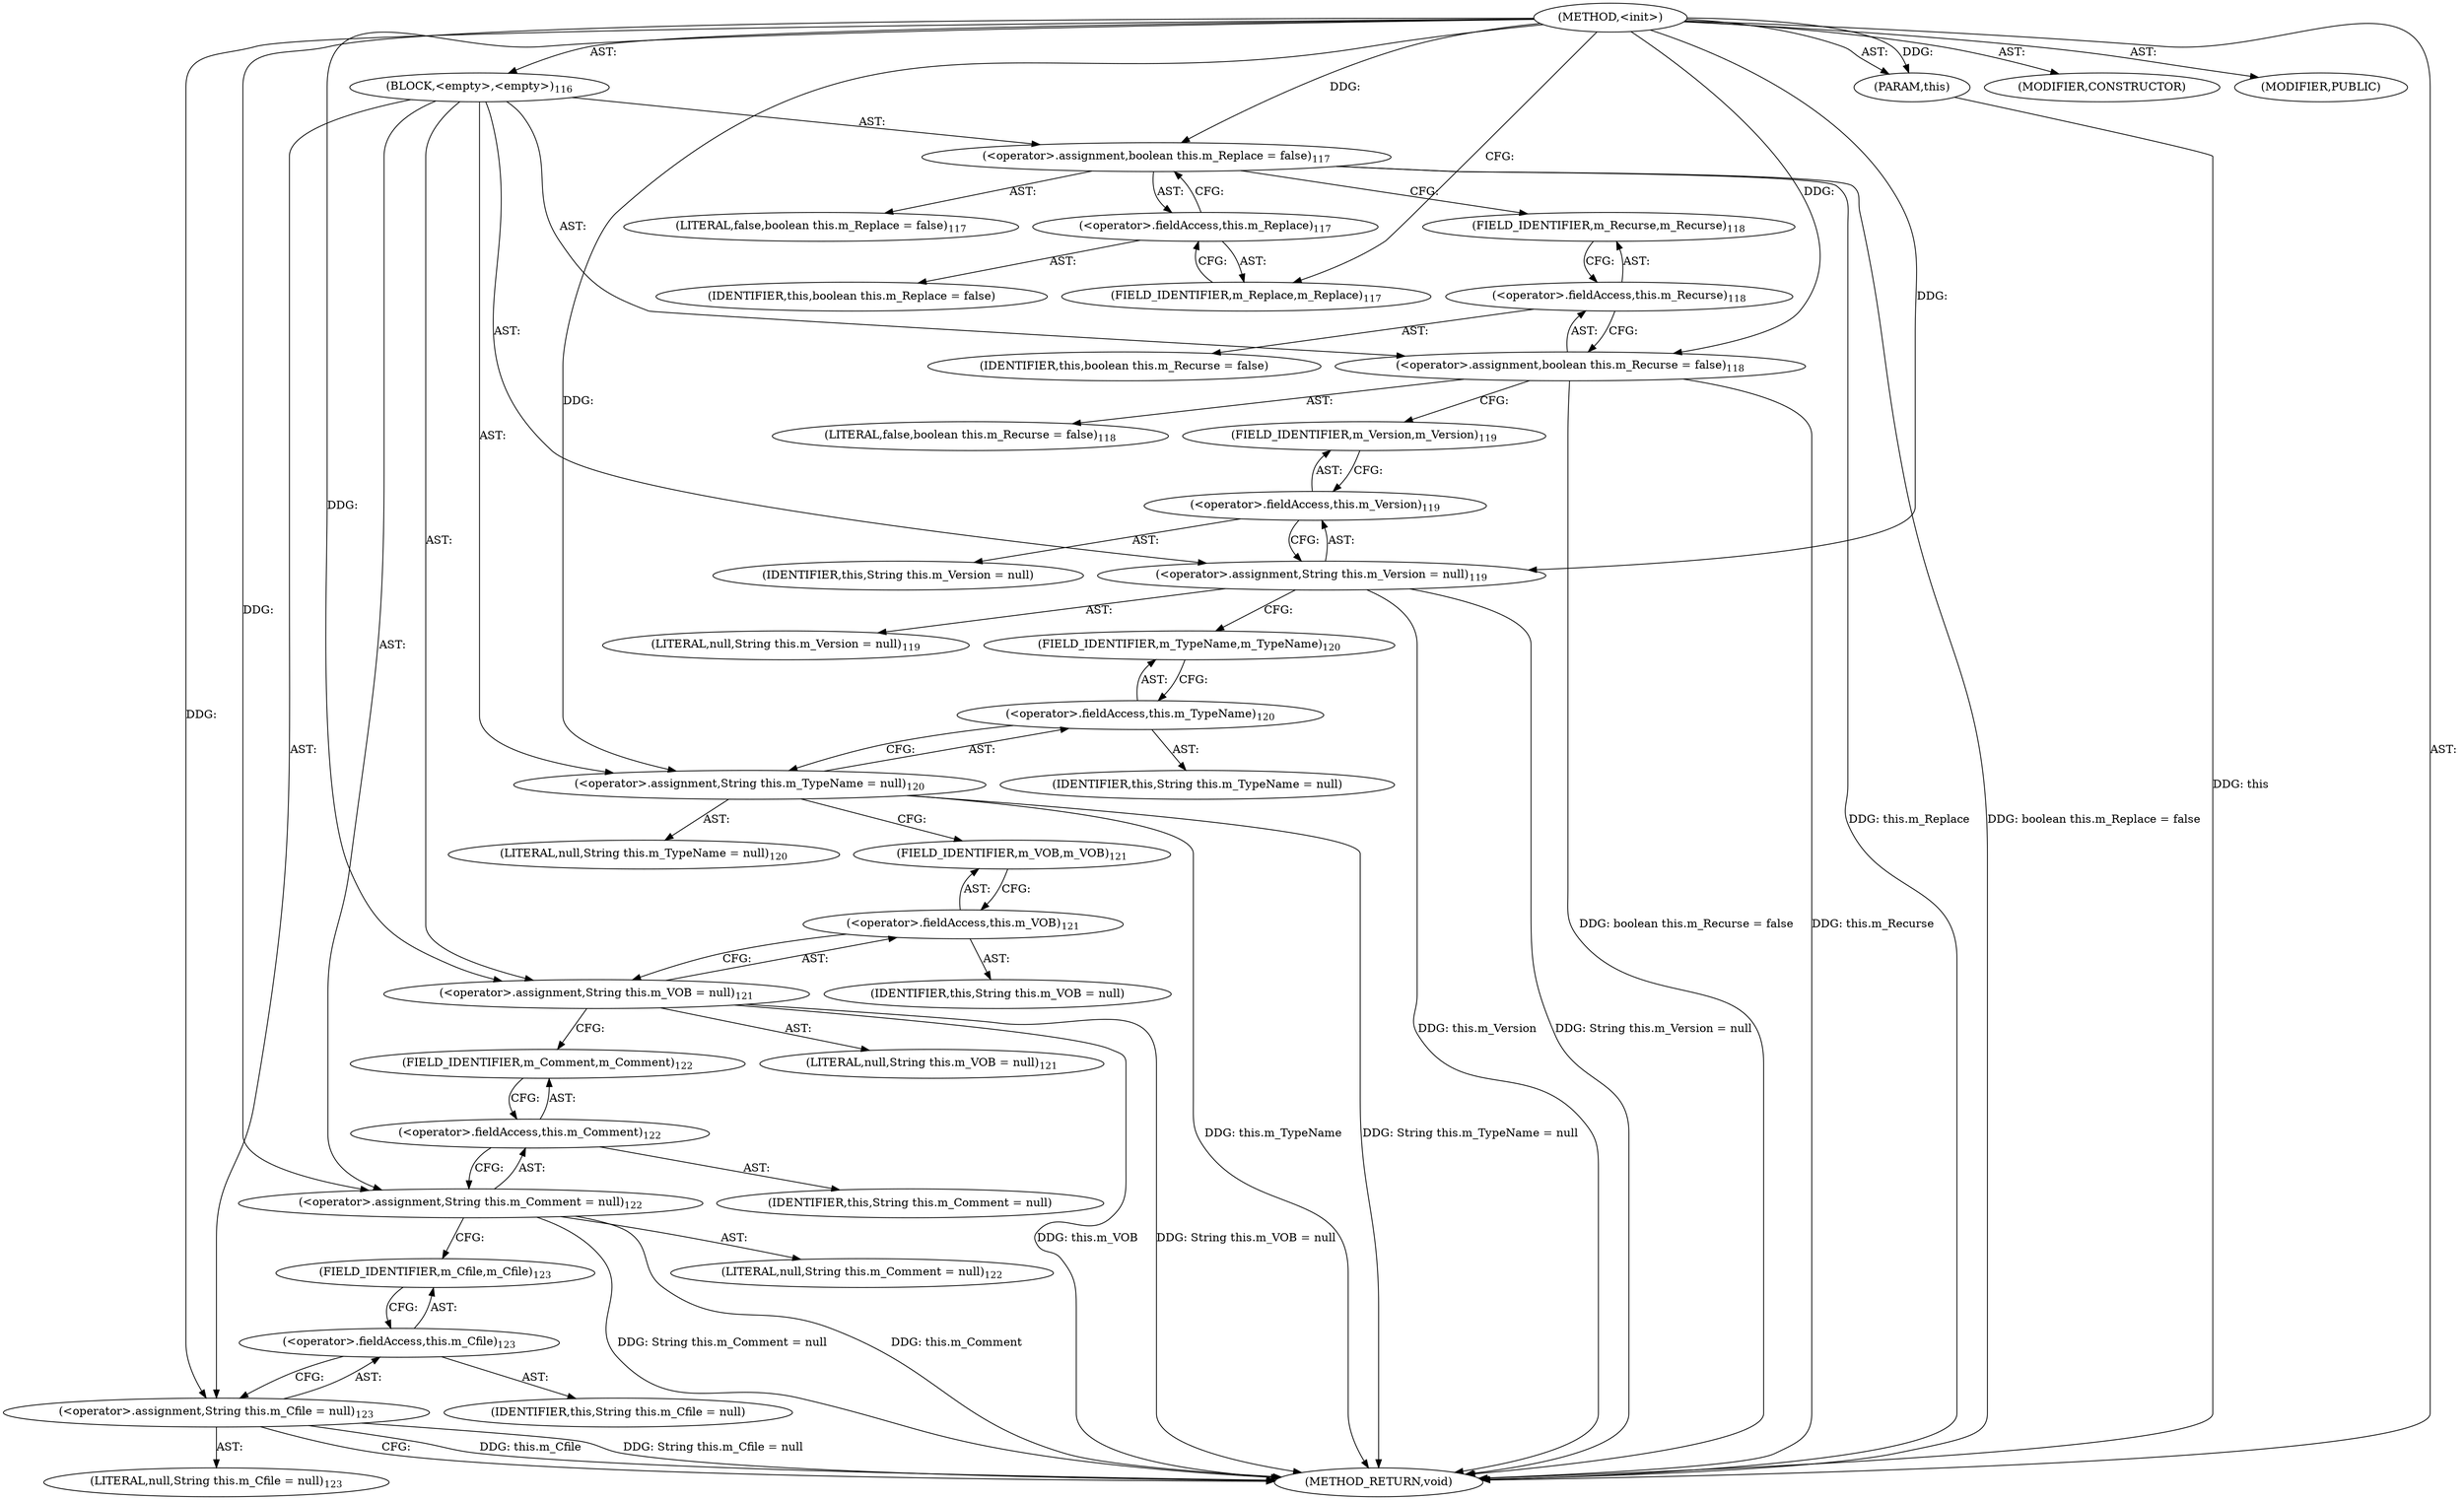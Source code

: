 digraph "&lt;init&gt;" {  
"111669149716" [label = <(METHOD,&lt;init&gt;)> ]
"115964117024" [label = <(PARAM,this)> ]
"25769803814" [label = <(BLOCK,&lt;empty&gt;,&lt;empty&gt;)<SUB>116</SUB>> ]
"30064771187" [label = <(&lt;operator&gt;.assignment,boolean this.m_Replace = false)<SUB>117</SUB>> ]
"30064771188" [label = <(&lt;operator&gt;.fieldAccess,this.m_Replace)<SUB>117</SUB>> ]
"68719476827" [label = <(IDENTIFIER,this,boolean this.m_Replace = false)> ]
"55834574868" [label = <(FIELD_IDENTIFIER,m_Replace,m_Replace)<SUB>117</SUB>> ]
"90194313232" [label = <(LITERAL,false,boolean this.m_Replace = false)<SUB>117</SUB>> ]
"30064771189" [label = <(&lt;operator&gt;.assignment,boolean this.m_Recurse = false)<SUB>118</SUB>> ]
"30064771190" [label = <(&lt;operator&gt;.fieldAccess,this.m_Recurse)<SUB>118</SUB>> ]
"68719476828" [label = <(IDENTIFIER,this,boolean this.m_Recurse = false)> ]
"55834574869" [label = <(FIELD_IDENTIFIER,m_Recurse,m_Recurse)<SUB>118</SUB>> ]
"90194313233" [label = <(LITERAL,false,boolean this.m_Recurse = false)<SUB>118</SUB>> ]
"30064771191" [label = <(&lt;operator&gt;.assignment,String this.m_Version = null)<SUB>119</SUB>> ]
"30064771192" [label = <(&lt;operator&gt;.fieldAccess,this.m_Version)<SUB>119</SUB>> ]
"68719476829" [label = <(IDENTIFIER,this,String this.m_Version = null)> ]
"55834574870" [label = <(FIELD_IDENTIFIER,m_Version,m_Version)<SUB>119</SUB>> ]
"90194313234" [label = <(LITERAL,null,String this.m_Version = null)<SUB>119</SUB>> ]
"30064771193" [label = <(&lt;operator&gt;.assignment,String this.m_TypeName = null)<SUB>120</SUB>> ]
"30064771194" [label = <(&lt;operator&gt;.fieldAccess,this.m_TypeName)<SUB>120</SUB>> ]
"68719476830" [label = <(IDENTIFIER,this,String this.m_TypeName = null)> ]
"55834574871" [label = <(FIELD_IDENTIFIER,m_TypeName,m_TypeName)<SUB>120</SUB>> ]
"90194313235" [label = <(LITERAL,null,String this.m_TypeName = null)<SUB>120</SUB>> ]
"30064771195" [label = <(&lt;operator&gt;.assignment,String this.m_VOB = null)<SUB>121</SUB>> ]
"30064771196" [label = <(&lt;operator&gt;.fieldAccess,this.m_VOB)<SUB>121</SUB>> ]
"68719476831" [label = <(IDENTIFIER,this,String this.m_VOB = null)> ]
"55834574872" [label = <(FIELD_IDENTIFIER,m_VOB,m_VOB)<SUB>121</SUB>> ]
"90194313236" [label = <(LITERAL,null,String this.m_VOB = null)<SUB>121</SUB>> ]
"30064771197" [label = <(&lt;operator&gt;.assignment,String this.m_Comment = null)<SUB>122</SUB>> ]
"30064771198" [label = <(&lt;operator&gt;.fieldAccess,this.m_Comment)<SUB>122</SUB>> ]
"68719476832" [label = <(IDENTIFIER,this,String this.m_Comment = null)> ]
"55834574873" [label = <(FIELD_IDENTIFIER,m_Comment,m_Comment)<SUB>122</SUB>> ]
"90194313237" [label = <(LITERAL,null,String this.m_Comment = null)<SUB>122</SUB>> ]
"30064771199" [label = <(&lt;operator&gt;.assignment,String this.m_Cfile = null)<SUB>123</SUB>> ]
"30064771200" [label = <(&lt;operator&gt;.fieldAccess,this.m_Cfile)<SUB>123</SUB>> ]
"68719476833" [label = <(IDENTIFIER,this,String this.m_Cfile = null)> ]
"55834574874" [label = <(FIELD_IDENTIFIER,m_Cfile,m_Cfile)<SUB>123</SUB>> ]
"90194313238" [label = <(LITERAL,null,String this.m_Cfile = null)<SUB>123</SUB>> ]
"133143986235" [label = <(MODIFIER,CONSTRUCTOR)> ]
"133143986236" [label = <(MODIFIER,PUBLIC)> ]
"128849018900" [label = <(METHOD_RETURN,void)> ]
  "111669149716" -> "115964117024"  [ label = "AST: "] 
  "111669149716" -> "25769803814"  [ label = "AST: "] 
  "111669149716" -> "133143986235"  [ label = "AST: "] 
  "111669149716" -> "133143986236"  [ label = "AST: "] 
  "111669149716" -> "128849018900"  [ label = "AST: "] 
  "25769803814" -> "30064771187"  [ label = "AST: "] 
  "25769803814" -> "30064771189"  [ label = "AST: "] 
  "25769803814" -> "30064771191"  [ label = "AST: "] 
  "25769803814" -> "30064771193"  [ label = "AST: "] 
  "25769803814" -> "30064771195"  [ label = "AST: "] 
  "25769803814" -> "30064771197"  [ label = "AST: "] 
  "25769803814" -> "30064771199"  [ label = "AST: "] 
  "30064771187" -> "30064771188"  [ label = "AST: "] 
  "30064771187" -> "90194313232"  [ label = "AST: "] 
  "30064771188" -> "68719476827"  [ label = "AST: "] 
  "30064771188" -> "55834574868"  [ label = "AST: "] 
  "30064771189" -> "30064771190"  [ label = "AST: "] 
  "30064771189" -> "90194313233"  [ label = "AST: "] 
  "30064771190" -> "68719476828"  [ label = "AST: "] 
  "30064771190" -> "55834574869"  [ label = "AST: "] 
  "30064771191" -> "30064771192"  [ label = "AST: "] 
  "30064771191" -> "90194313234"  [ label = "AST: "] 
  "30064771192" -> "68719476829"  [ label = "AST: "] 
  "30064771192" -> "55834574870"  [ label = "AST: "] 
  "30064771193" -> "30064771194"  [ label = "AST: "] 
  "30064771193" -> "90194313235"  [ label = "AST: "] 
  "30064771194" -> "68719476830"  [ label = "AST: "] 
  "30064771194" -> "55834574871"  [ label = "AST: "] 
  "30064771195" -> "30064771196"  [ label = "AST: "] 
  "30064771195" -> "90194313236"  [ label = "AST: "] 
  "30064771196" -> "68719476831"  [ label = "AST: "] 
  "30064771196" -> "55834574872"  [ label = "AST: "] 
  "30064771197" -> "30064771198"  [ label = "AST: "] 
  "30064771197" -> "90194313237"  [ label = "AST: "] 
  "30064771198" -> "68719476832"  [ label = "AST: "] 
  "30064771198" -> "55834574873"  [ label = "AST: "] 
  "30064771199" -> "30064771200"  [ label = "AST: "] 
  "30064771199" -> "90194313238"  [ label = "AST: "] 
  "30064771200" -> "68719476833"  [ label = "AST: "] 
  "30064771200" -> "55834574874"  [ label = "AST: "] 
  "30064771187" -> "55834574869"  [ label = "CFG: "] 
  "30064771189" -> "55834574870"  [ label = "CFG: "] 
  "30064771191" -> "55834574871"  [ label = "CFG: "] 
  "30064771193" -> "55834574872"  [ label = "CFG: "] 
  "30064771195" -> "55834574873"  [ label = "CFG: "] 
  "30064771197" -> "55834574874"  [ label = "CFG: "] 
  "30064771199" -> "128849018900"  [ label = "CFG: "] 
  "30064771188" -> "30064771187"  [ label = "CFG: "] 
  "30064771190" -> "30064771189"  [ label = "CFG: "] 
  "30064771192" -> "30064771191"  [ label = "CFG: "] 
  "30064771194" -> "30064771193"  [ label = "CFG: "] 
  "30064771196" -> "30064771195"  [ label = "CFG: "] 
  "30064771198" -> "30064771197"  [ label = "CFG: "] 
  "30064771200" -> "30064771199"  [ label = "CFG: "] 
  "55834574868" -> "30064771188"  [ label = "CFG: "] 
  "55834574869" -> "30064771190"  [ label = "CFG: "] 
  "55834574870" -> "30064771192"  [ label = "CFG: "] 
  "55834574871" -> "30064771194"  [ label = "CFG: "] 
  "55834574872" -> "30064771196"  [ label = "CFG: "] 
  "55834574873" -> "30064771198"  [ label = "CFG: "] 
  "55834574874" -> "30064771200"  [ label = "CFG: "] 
  "111669149716" -> "55834574868"  [ label = "CFG: "] 
  "115964117024" -> "128849018900"  [ label = "DDG: this"] 
  "30064771187" -> "128849018900"  [ label = "DDG: this.m_Replace"] 
  "30064771187" -> "128849018900"  [ label = "DDG: boolean this.m_Replace = false"] 
  "30064771189" -> "128849018900"  [ label = "DDG: this.m_Recurse"] 
  "30064771189" -> "128849018900"  [ label = "DDG: boolean this.m_Recurse = false"] 
  "30064771191" -> "128849018900"  [ label = "DDG: this.m_Version"] 
  "30064771191" -> "128849018900"  [ label = "DDG: String this.m_Version = null"] 
  "30064771193" -> "128849018900"  [ label = "DDG: this.m_TypeName"] 
  "30064771193" -> "128849018900"  [ label = "DDG: String this.m_TypeName = null"] 
  "30064771195" -> "128849018900"  [ label = "DDG: this.m_VOB"] 
  "30064771195" -> "128849018900"  [ label = "DDG: String this.m_VOB = null"] 
  "30064771197" -> "128849018900"  [ label = "DDG: this.m_Comment"] 
  "30064771197" -> "128849018900"  [ label = "DDG: String this.m_Comment = null"] 
  "30064771199" -> "128849018900"  [ label = "DDG: this.m_Cfile"] 
  "30064771199" -> "128849018900"  [ label = "DDG: String this.m_Cfile = null"] 
  "111669149716" -> "115964117024"  [ label = "DDG: "] 
  "111669149716" -> "30064771187"  [ label = "DDG: "] 
  "111669149716" -> "30064771189"  [ label = "DDG: "] 
  "111669149716" -> "30064771191"  [ label = "DDG: "] 
  "111669149716" -> "30064771193"  [ label = "DDG: "] 
  "111669149716" -> "30064771195"  [ label = "DDG: "] 
  "111669149716" -> "30064771197"  [ label = "DDG: "] 
  "111669149716" -> "30064771199"  [ label = "DDG: "] 
}
